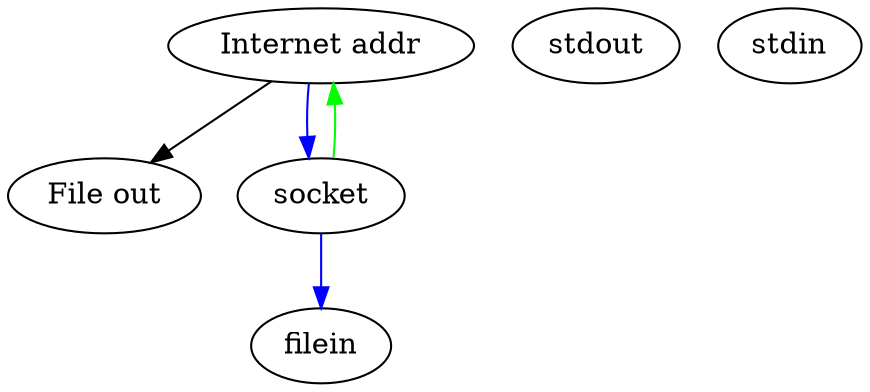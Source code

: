 digraph G
{
	internet [label = "Internet addr"];

	subgraph local
	{
		stdout [label = "stdout"];
		stdin [label = "stdin"];
		fileout [label = "File out"];
		socket [label = "socket"];
	};

	internet -> fileout;
	socket -> internet [color = "green"];
	internet -> socket -> filein [color = "blue"];

}
